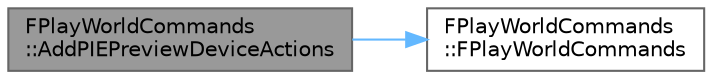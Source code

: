 digraph "FPlayWorldCommands::AddPIEPreviewDeviceActions"
{
 // INTERACTIVE_SVG=YES
 // LATEX_PDF_SIZE
  bgcolor="transparent";
  edge [fontname=Helvetica,fontsize=10,labelfontname=Helvetica,labelfontsize=10];
  node [fontname=Helvetica,fontsize=10,shape=box,height=0.2,width=0.4];
  rankdir="LR";
  Node1 [id="Node000001",label="FPlayWorldCommands\l::AddPIEPreviewDeviceActions",height=0.2,width=0.4,color="gray40", fillcolor="grey60", style="filled", fontcolor="black",tooltip=" "];
  Node1 -> Node2 [id="edge1_Node000001_Node000002",color="steelblue1",style="solid",tooltip=" "];
  Node2 [id="Node000002",label="FPlayWorldCommands\l::FPlayWorldCommands",height=0.2,width=0.4,color="grey40", fillcolor="white", style="filled",URL="$dc/d90/classFPlayWorldCommands.html#a20a2743bb7524ff662ba61a77a33d3b0",tooltip=" "];
}
